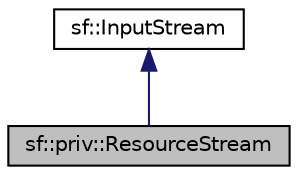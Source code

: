 digraph "sf::priv::ResourceStream"
{
 // LATEX_PDF_SIZE
  edge [fontname="Helvetica",fontsize="10",labelfontname="Helvetica",labelfontsize="10"];
  node [fontname="Helvetica",fontsize="10",shape=record];
  Node1 [label="sf::priv::ResourceStream",height=0.2,width=0.4,color="black", fillcolor="grey75", style="filled", fontcolor="black",tooltip="Read from Android asset files."];
  Node2 -> Node1 [dir="back",color="midnightblue",fontsize="10",style="solid"];
  Node2 [label="sf::InputStream",height=0.2,width=0.4,color="black", fillcolor="white", style="filled",URL="$classsf_1_1InputStream.html",tooltip="Abstract class for custom file input streams."];
}
